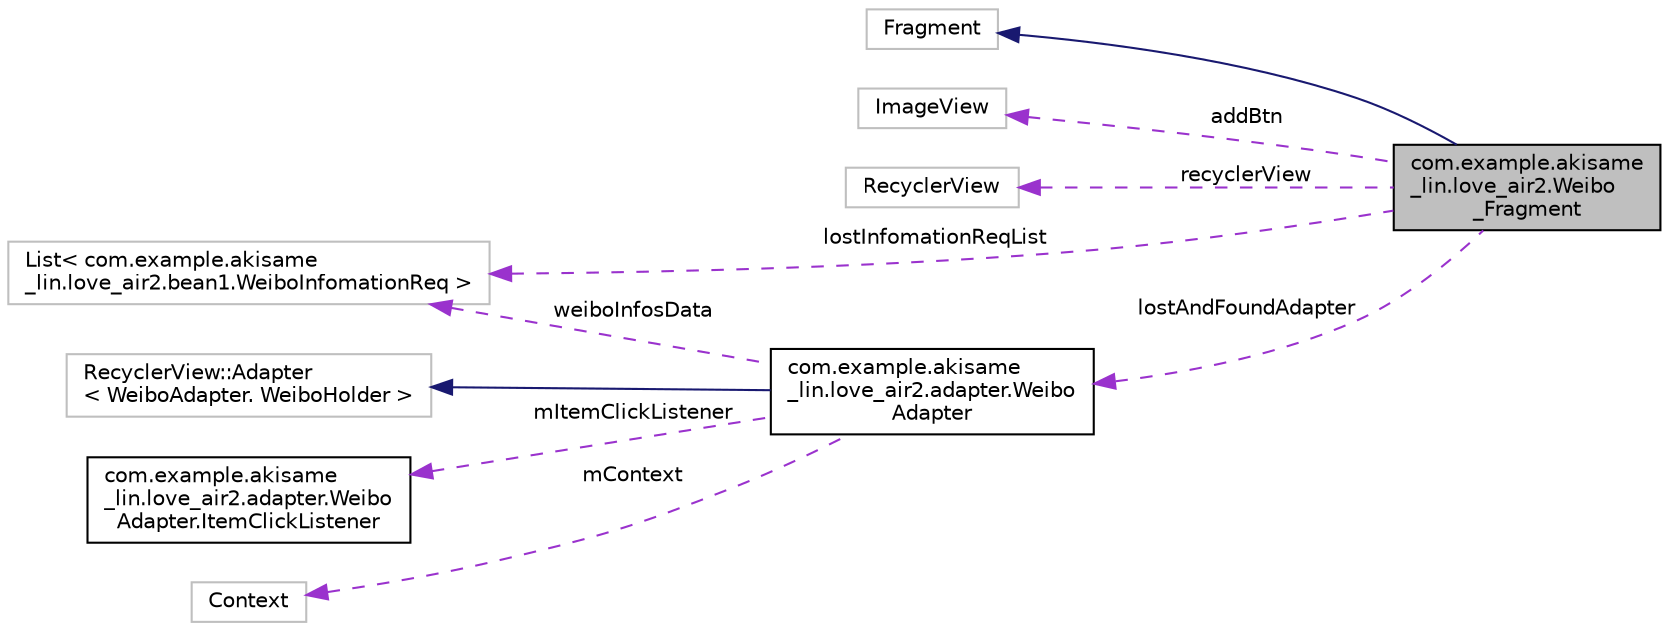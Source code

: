 digraph "com.example.akisame_lin.love_air2.Weibo_Fragment"
{
 // LATEX_PDF_SIZE
  edge [fontname="Helvetica",fontsize="10",labelfontname="Helvetica",labelfontsize="10"];
  node [fontname="Helvetica",fontsize="10",shape=record];
  rankdir="LR";
  Node2 [label="com.example.akisame\l_lin.love_air2.Weibo\l_Fragment",height=0.2,width=0.4,color="black", fillcolor="grey75", style="filled", fontcolor="black",tooltip=" "];
  Node3 -> Node2 [dir="back",color="midnightblue",fontsize="10",style="solid",fontname="Helvetica"];
  Node3 [label="Fragment",height=0.2,width=0.4,color="grey75", fillcolor="white", style="filled",tooltip=" "];
  Node4 -> Node2 [dir="back",color="darkorchid3",fontsize="10",style="dashed",label=" addBtn" ,fontname="Helvetica"];
  Node4 [label="ImageView",height=0.2,width=0.4,color="grey75", fillcolor="white", style="filled",tooltip=" "];
  Node5 -> Node2 [dir="back",color="darkorchid3",fontsize="10",style="dashed",label=" recyclerView" ,fontname="Helvetica"];
  Node5 [label="RecyclerView",height=0.2,width=0.4,color="grey75", fillcolor="white", style="filled",tooltip=" "];
  Node6 -> Node2 [dir="back",color="darkorchid3",fontsize="10",style="dashed",label=" lostInfomationReqList" ,fontname="Helvetica"];
  Node6 [label="List\< com.example.akisame\l_lin.love_air2.bean1.WeiboInfomationReq \>",height=0.2,width=0.4,color="grey75", fillcolor="white", style="filled",tooltip=" "];
  Node7 -> Node2 [dir="back",color="darkorchid3",fontsize="10",style="dashed",label=" lostAndFoundAdapter" ,fontname="Helvetica"];
  Node7 [label="com.example.akisame\l_lin.love_air2.adapter.Weibo\lAdapter",height=0.2,width=0.4,color="black", fillcolor="white", style="filled",URL="$classcom_1_1example_1_1akisame__lin_1_1love__air2_1_1adapter_1_1_weibo_adapter.html",tooltip=" "];
  Node8 -> Node7 [dir="back",color="midnightblue",fontsize="10",style="solid",fontname="Helvetica"];
  Node8 [label="RecyclerView::Adapter\l\< WeiboAdapter. WeiboHolder \>",height=0.2,width=0.4,color="grey75", fillcolor="white", style="filled",tooltip=" "];
  Node9 -> Node7 [dir="back",color="darkorchid3",fontsize="10",style="dashed",label=" mItemClickListener" ,fontname="Helvetica"];
  Node9 [label="com.example.akisame\l_lin.love_air2.adapter.Weibo\lAdapter.ItemClickListener",height=0.2,width=0.4,color="black", fillcolor="white", style="filled",URL="$interfacecom_1_1example_1_1akisame__lin_1_1love__air2_1_1adapter_1_1_weibo_adapter_1_1_item_click_listener.html",tooltip=" "];
  Node6 -> Node7 [dir="back",color="darkorchid3",fontsize="10",style="dashed",label=" weiboInfosData" ,fontname="Helvetica"];
  Node10 -> Node7 [dir="back",color="darkorchid3",fontsize="10",style="dashed",label=" mContext" ,fontname="Helvetica"];
  Node10 [label="Context",height=0.2,width=0.4,color="grey75", fillcolor="white", style="filled",tooltip=" "];
}
